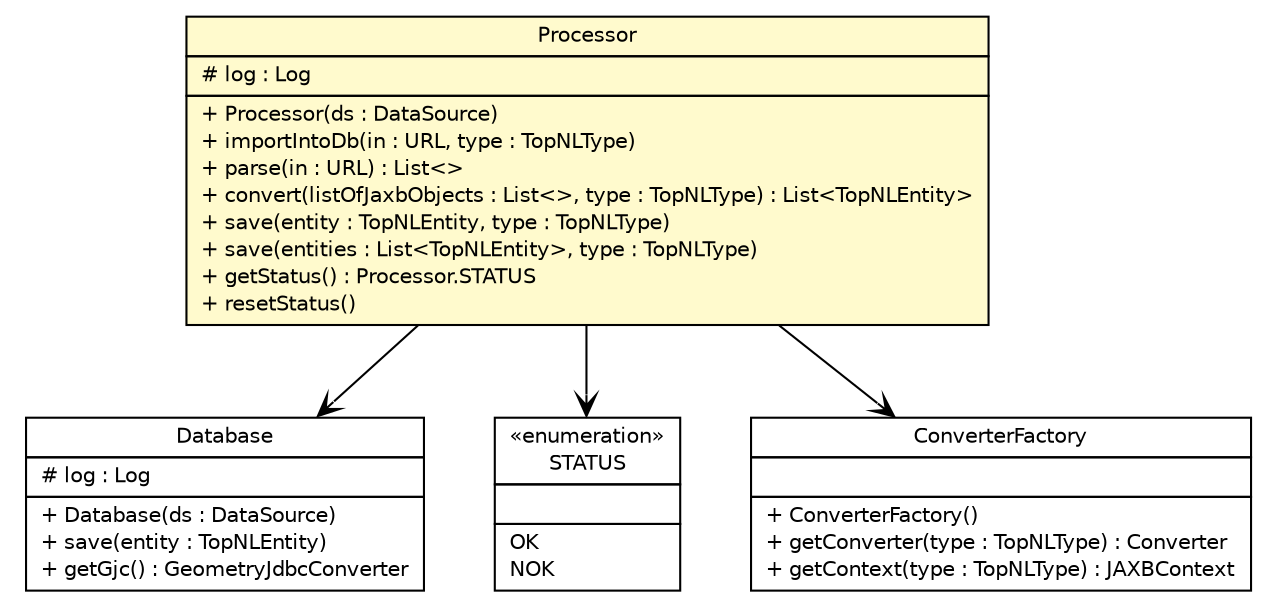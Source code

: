 #!/usr/local/bin/dot
#
# Class diagram 
# Generated by UMLGraph version R5_6-24-gf6e263 (http://www.umlgraph.org/)
#

digraph G {
	edge [fontname="Helvetica",fontsize=10,labelfontname="Helvetica",labelfontsize=10];
	node [fontname="Helvetica",fontsize=10,shape=plaintext];
	nodesep=0.25;
	ranksep=0.5;
	// nl.b3p.topnl.Database
	c29135 [label=<<table title="nl.b3p.topnl.Database" border="0" cellborder="1" cellspacing="0" cellpadding="2" port="p" href="./Database.html">
		<tr><td><table border="0" cellspacing="0" cellpadding="1">
<tr><td align="center" balign="center"> Database </td></tr>
		</table></td></tr>
		<tr><td><table border="0" cellspacing="0" cellpadding="1">
<tr><td align="left" balign="left"> # log : Log </td></tr>
		</table></td></tr>
		<tr><td><table border="0" cellspacing="0" cellpadding="1">
<tr><td align="left" balign="left"> + Database(ds : DataSource) </td></tr>
<tr><td align="left" balign="left"> + save(entity : TopNLEntity) </td></tr>
<tr><td align="left" balign="left"> + getGjc() : GeometryJdbcConverter </td></tr>
		</table></td></tr>
		</table>>, URL="./Database.html", fontname="Helvetica", fontcolor="black", fontsize=10.0];
	// nl.b3p.topnl.Processor
	c29139 [label=<<table title="nl.b3p.topnl.Processor" border="0" cellborder="1" cellspacing="0" cellpadding="2" port="p" bgcolor="lemonChiffon" href="./Processor.html">
		<tr><td><table border="0" cellspacing="0" cellpadding="1">
<tr><td align="center" balign="center"> Processor </td></tr>
		</table></td></tr>
		<tr><td><table border="0" cellspacing="0" cellpadding="1">
<tr><td align="left" balign="left"> # log : Log </td></tr>
		</table></td></tr>
		<tr><td><table border="0" cellspacing="0" cellpadding="1">
<tr><td align="left" balign="left"> + Processor(ds : DataSource) </td></tr>
<tr><td align="left" balign="left"> + importIntoDb(in : URL, type : TopNLType) </td></tr>
<tr><td align="left" balign="left"> + parse(in : URL) : List&lt;&gt; </td></tr>
<tr><td align="left" balign="left"> + convert(listOfJaxbObjects : List&lt;&gt;, type : TopNLType) : List&lt;TopNLEntity&gt; </td></tr>
<tr><td align="left" balign="left"> + save(entity : TopNLEntity, type : TopNLType) </td></tr>
<tr><td align="left" balign="left"> + save(entities : List&lt;TopNLEntity&gt;, type : TopNLType) </td></tr>
<tr><td align="left" balign="left"> + getStatus() : Processor.STATUS </td></tr>
<tr><td align="left" balign="left"> + resetStatus() </td></tr>
		</table></td></tr>
		</table>>, URL="./Processor.html", fontname="Helvetica", fontcolor="black", fontsize=10.0];
	// nl.b3p.topnl.Processor.STATUS
	c29140 [label=<<table title="nl.b3p.topnl.Processor.STATUS" border="0" cellborder="1" cellspacing="0" cellpadding="2" port="p" href="./Processor.STATUS.html">
		<tr><td><table border="0" cellspacing="0" cellpadding="1">
<tr><td align="center" balign="center"> &#171;enumeration&#187; </td></tr>
<tr><td align="center" balign="center"> STATUS </td></tr>
		</table></td></tr>
		<tr><td><table border="0" cellspacing="0" cellpadding="1">
<tr><td align="left" balign="left">  </td></tr>
		</table></td></tr>
		<tr><td><table border="0" cellspacing="0" cellpadding="1">
<tr><td align="left" balign="left"> OK </td></tr>
<tr><td align="left" balign="left"> NOK </td></tr>
		</table></td></tr>
		</table>>, URL="./Processor.STATUS.html", fontname="Helvetica", fontcolor="black", fontsize=10.0];
	// nl.b3p.topnl.converters.ConverterFactory
	c29285 [label=<<table title="nl.b3p.topnl.converters.ConverterFactory" border="0" cellborder="1" cellspacing="0" cellpadding="2" port="p" href="./converters/ConverterFactory.html">
		<tr><td><table border="0" cellspacing="0" cellpadding="1">
<tr><td align="center" balign="center"> ConverterFactory </td></tr>
		</table></td></tr>
		<tr><td><table border="0" cellspacing="0" cellpadding="1">
<tr><td align="left" balign="left">  </td></tr>
		</table></td></tr>
		<tr><td><table border="0" cellspacing="0" cellpadding="1">
<tr><td align="left" balign="left"> + ConverterFactory() </td></tr>
<tr><td align="left" balign="left"> + getConverter(type : TopNLType) : Converter </td></tr>
<tr><td align="left" balign="left"> + getContext(type : TopNLType) : JAXBContext </td></tr>
		</table></td></tr>
		</table>>, URL="./converters/ConverterFactory.html", fontname="Helvetica", fontcolor="black", fontsize=10.0];
	// nl.b3p.topnl.Processor NAVASSOC nl.b3p.topnl.Database
	c29139:p -> c29135:p [taillabel="", label="", headlabel="", fontname="Helvetica", fontcolor="black", fontsize=10.0, color="black", arrowhead=open];
	// nl.b3p.topnl.Processor NAVASSOC nl.b3p.topnl.converters.ConverterFactory
	c29139:p -> c29285:p [taillabel="", label="", headlabel="", fontname="Helvetica", fontcolor="black", fontsize=10.0, color="black", arrowhead=open];
	// nl.b3p.topnl.Processor NAVASSOC nl.b3p.topnl.Processor.STATUS
	c29139:p -> c29140:p [taillabel="", label="", headlabel="", fontname="Helvetica", fontcolor="black", fontsize=10.0, color="black", arrowhead=open];
}

